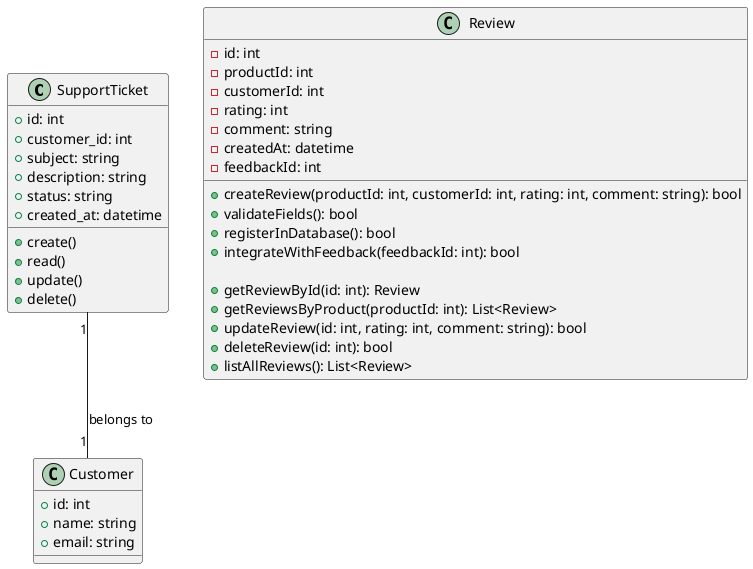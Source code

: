 @startuml

class SupportTicket {
  +id: int
  +customer_id: int
  +subject: string
  +description: string
  +status: string
  +created_at: datetime

  +create()
  +read()
  +update()
  +delete()
}

class Customer {
  +id: int
  +name: string
  +email: string
}

SupportTicket "1" -- "1" Customer : belongs to
    class Review {
    - id: int
    - productId: int
    - customerId: int
    - rating: int
    - comment: string
    - createdAt: datetime
    - feedbackId: int

    + createReview(productId: int, customerId: int, rating: int, comment: string): bool
    + validateFields(): bool
    + registerInDatabase(): bool
    + integrateWithFeedback(feedbackId: int): bool

    + getReviewById(id: int): Review
    + getReviewsByProduct(productId: int): List<Review>
    + updateReview(id: int, rating: int, comment: string): bool
    + deleteReview(id: int): bool
    + listAllReviews(): List<Review>
    }

@enduml